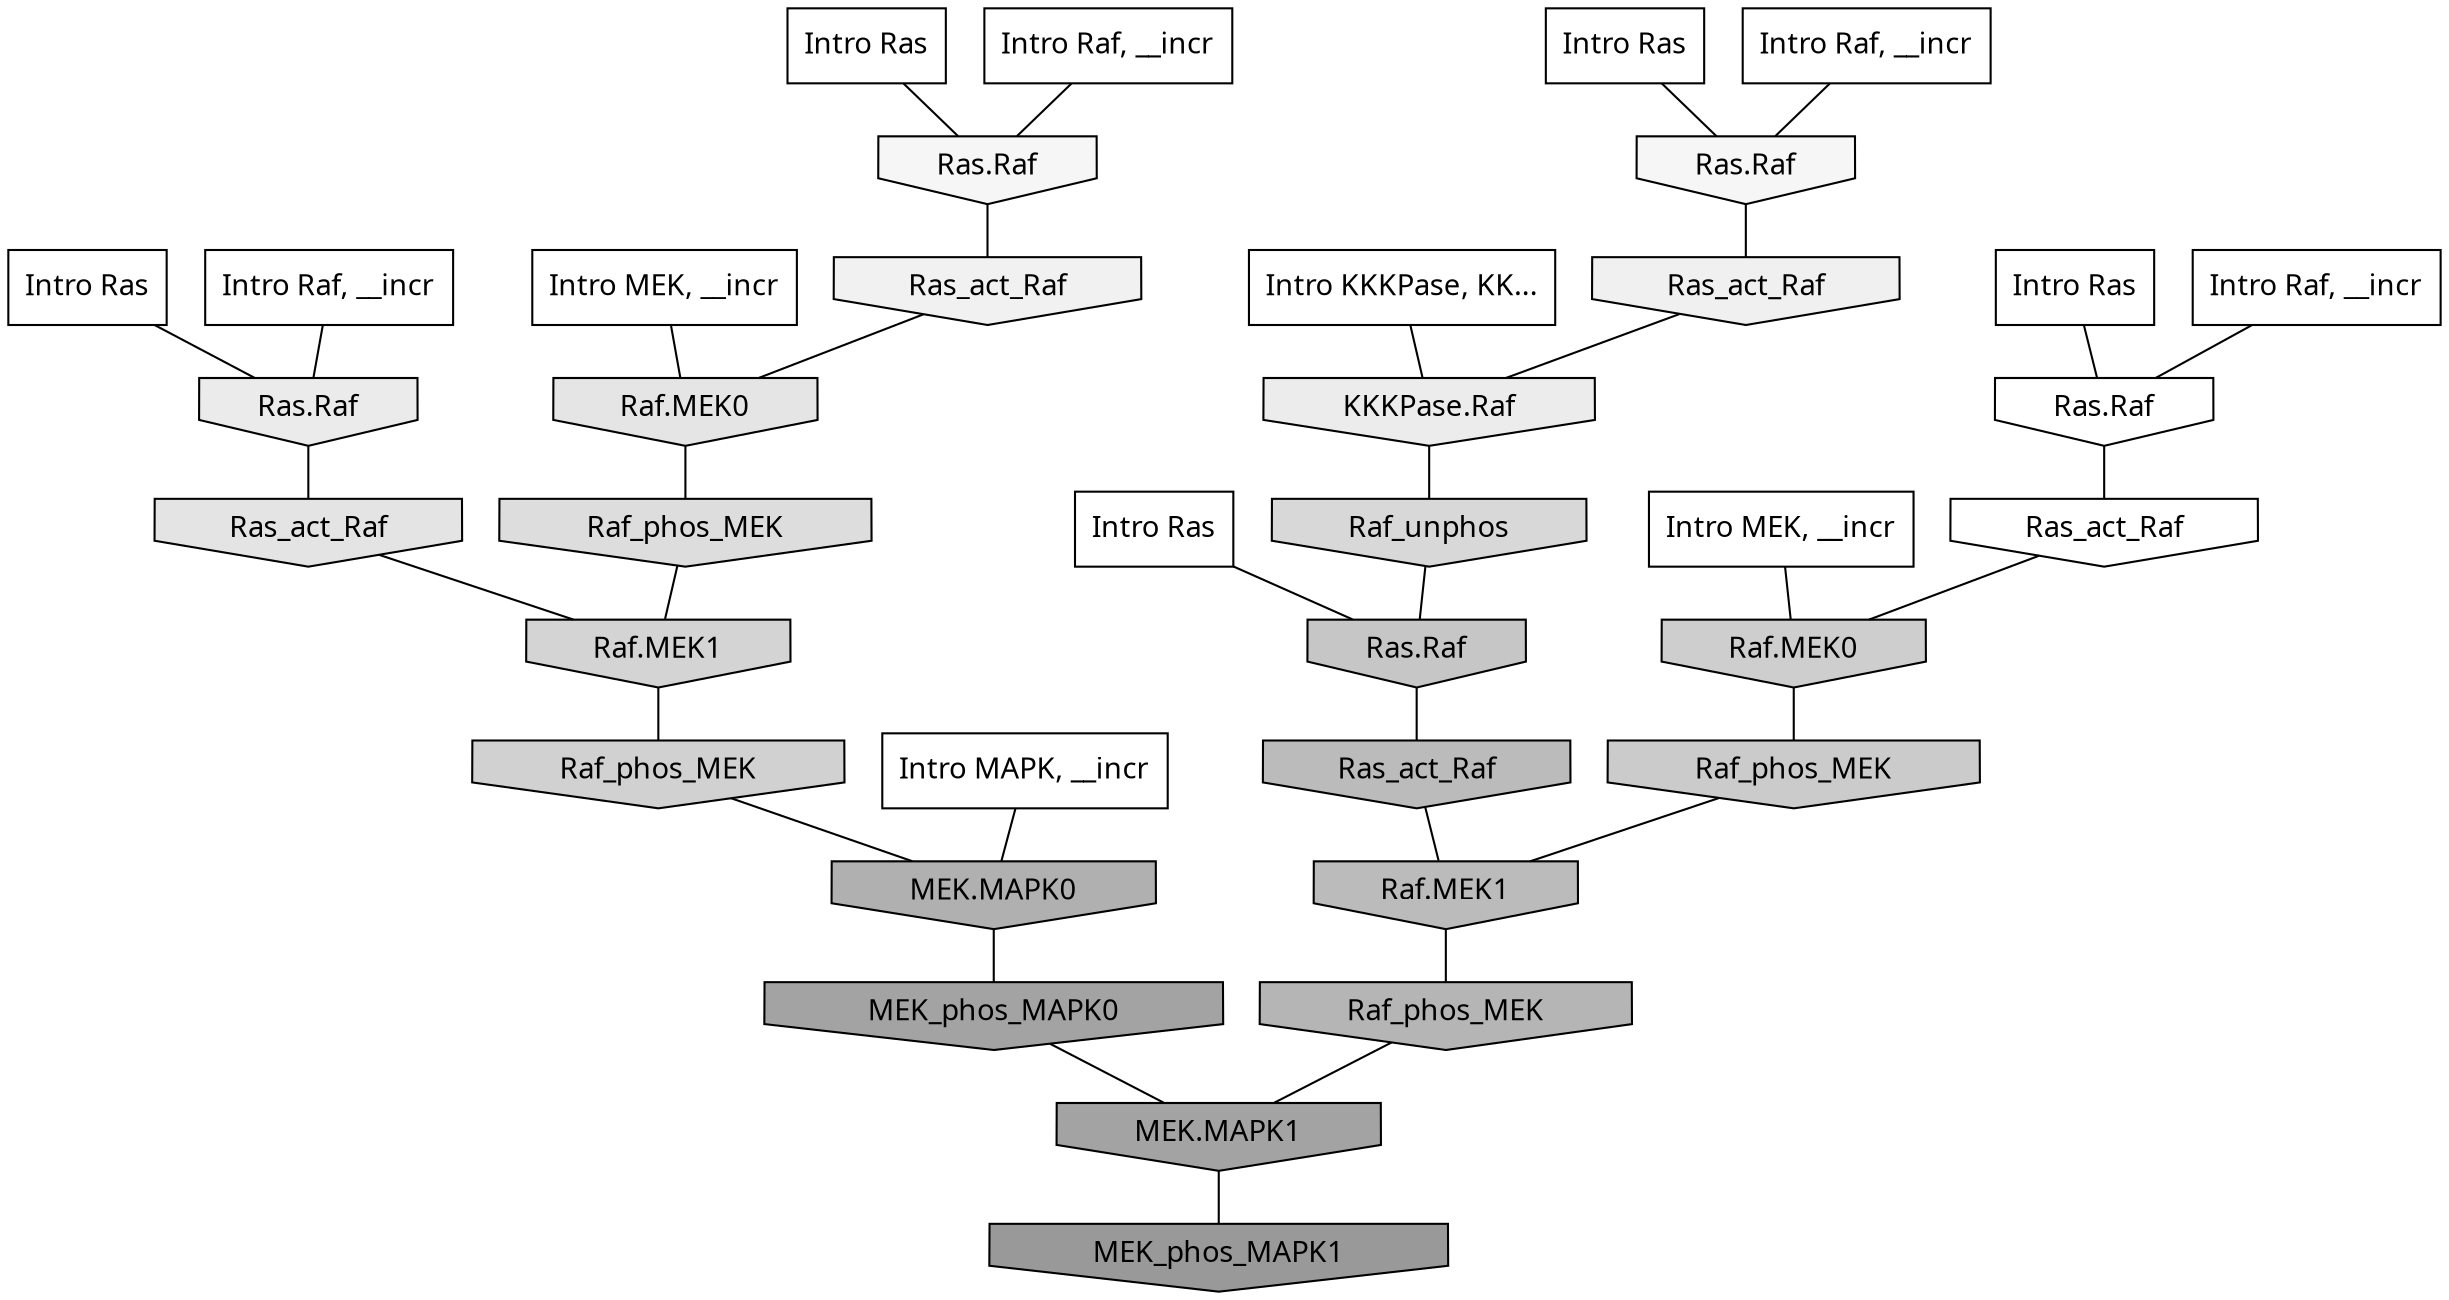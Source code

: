digraph G{
  rankdir="TB";
  ranksep=0.30;
  node [fontname="CMU Serif"];
  edge [fontname="CMU Serif"];
  
  8 [label="Intro Ras", shape=rectangle, style=filled, fillcolor="0.000 0.000 1.000"]
  
  18 [label="Intro Ras", shape=rectangle, style=filled, fillcolor="0.000 0.000 1.000"]
  
  60 [label="Intro Ras", shape=rectangle, style=filled, fillcolor="0.000 0.000 1.000"]
  
  89 [label="Intro Ras", shape=rectangle, style=filled, fillcolor="0.000 0.000 1.000"]
  
  99 [label="Intro Ras", shape=rectangle, style=filled, fillcolor="0.000 0.000 1.000"]
  
  345 [label="Intro Raf, __incr", shape=rectangle, style=filled, fillcolor="0.000 0.000 1.000"]
  
  462 [label="Intro Raf, __incr", shape=rectangle, style=filled, fillcolor="0.000 0.000 1.000"]
  
  664 [label="Intro Raf, __incr", shape=rectangle, style=filled, fillcolor="0.000 0.000 1.000"]
  
  1013 [label="Intro Raf, __incr", shape=rectangle, style=filled, fillcolor="0.000 0.000 1.000"]
  
  1586 [label="Intro MEK, __incr", shape=rectangle, style=filled, fillcolor="0.000 0.000 1.000"]
  
  2027 [label="Intro MEK, __incr", shape=rectangle, style=filled, fillcolor="0.000 0.000 1.000"]
  
  2996 [label="Intro MAPK, __incr", shape=rectangle, style=filled, fillcolor="0.000 0.000 1.000"]
  
  3146 [label="Intro KKKPase, KK...", shape=rectangle, style=filled, fillcolor="0.000 0.000 1.000"]
  
  3311 [label="Ras.Raf", shape=invhouse, style=filled, fillcolor="0.000 0.000 0.999"]
  
  3312 [label="Ras_act_Raf", shape=invhouse, style=filled, fillcolor="0.000 0.000 0.999"]
  
  3567 [label="Ras.Raf", shape=invhouse, style=filled, fillcolor="0.000 0.000 0.964"]
  
  3580 [label="Ras.Raf", shape=invhouse, style=filled, fillcolor="0.000 0.000 0.963"]
  
  3781 [label="Ras_act_Raf", shape=invhouse, style=filled, fillcolor="0.000 0.000 0.945"]
  
  3862 [label="Ras_act_Raf", shape=invhouse, style=filled, fillcolor="0.000 0.000 0.940"]
  
  4143 [label="KKKPase.Raf", shape=invhouse, style=filled, fillcolor="0.000 0.000 0.923"]
  
  4204 [label="Ras.Raf", shape=invhouse, style=filled, fillcolor="0.000 0.000 0.919"]
  
  4560 [label="Raf.MEK0", shape=invhouse, style=filled, fillcolor="0.000 0.000 0.897"]
  
  4657 [label="Ras_act_Raf", shape=invhouse, style=filled, fillcolor="0.000 0.000 0.891"]
  
  5122 [label="Raf_phos_MEK", shape=invhouse, style=filled, fillcolor="0.000 0.000 0.864"]
  
  5502 [label="Raf_unphos", shape=invhouse, style=filled, fillcolor="0.000 0.000 0.845"]
  
  5748 [label="Raf.MEK1", shape=invhouse, style=filled, fillcolor="0.000 0.000 0.832"]
  
  6057 [label="Raf_phos_MEK", shape=invhouse, style=filled, fillcolor="0.000 0.000 0.817"]
  
  6332 [label="Raf.MEK0", shape=invhouse, style=filled, fillcolor="0.000 0.000 0.806"]
  
  6649 [label="Raf_phos_MEK", shape=invhouse, style=filled, fillcolor="0.000 0.000 0.794"]
  
  7274 [label="Ras.Raf", shape=invhouse, style=filled, fillcolor="0.000 0.000 0.774"]
  
  8742 [label="Ras_act_Raf", shape=invhouse, style=filled, fillcolor="0.000 0.000 0.733"]
  
  8747 [label="Raf.MEK1", shape=invhouse, style=filled, fillcolor="0.000 0.000 0.733"]
  
  9756 [label="Raf_phos_MEK", shape=invhouse, style=filled, fillcolor="0.000 0.000 0.710"]
  
  10811 [label="MEK.MAPK0", shape=invhouse, style=filled, fillcolor="0.000 0.000 0.689"]
  
  14169 [label="MEK_phos_MAPK0", shape=invhouse, style=filled, fillcolor="0.000 0.000 0.638"]
  
  14320 [label="MEK.MAPK1", shape=invhouse, style=filled, fillcolor="0.000 0.000 0.637"]
  
  16509 [label="MEK_phos_MAPK1", shape=invhouse, style=filled, fillcolor="0.000 0.000 0.600"]
  
  
  14320 -> 16509 [dir=none, color="0.000 0.000 0.000"] 
  14169 -> 14320 [dir=none, color="0.000 0.000 0.000"] 
  10811 -> 14169 [dir=none, color="0.000 0.000 0.000"] 
  9756 -> 14320 [dir=none, color="0.000 0.000 0.000"] 
  8747 -> 9756 [dir=none, color="0.000 0.000 0.000"] 
  8742 -> 8747 [dir=none, color="0.000 0.000 0.000"] 
  7274 -> 8742 [dir=none, color="0.000 0.000 0.000"] 
  6649 -> 8747 [dir=none, color="0.000 0.000 0.000"] 
  6332 -> 6649 [dir=none, color="0.000 0.000 0.000"] 
  6057 -> 10811 [dir=none, color="0.000 0.000 0.000"] 
  5748 -> 6057 [dir=none, color="0.000 0.000 0.000"] 
  5502 -> 7274 [dir=none, color="0.000 0.000 0.000"] 
  5122 -> 5748 [dir=none, color="0.000 0.000 0.000"] 
  4657 -> 5748 [dir=none, color="0.000 0.000 0.000"] 
  4560 -> 5122 [dir=none, color="0.000 0.000 0.000"] 
  4204 -> 4657 [dir=none, color="0.000 0.000 0.000"] 
  4143 -> 5502 [dir=none, color="0.000 0.000 0.000"] 
  3862 -> 4143 [dir=none, color="0.000 0.000 0.000"] 
  3781 -> 4560 [dir=none, color="0.000 0.000 0.000"] 
  3580 -> 3862 [dir=none, color="0.000 0.000 0.000"] 
  3567 -> 3781 [dir=none, color="0.000 0.000 0.000"] 
  3312 -> 6332 [dir=none, color="0.000 0.000 0.000"] 
  3311 -> 3312 [dir=none, color="0.000 0.000 0.000"] 
  3146 -> 4143 [dir=none, color="0.000 0.000 0.000"] 
  2996 -> 10811 [dir=none, color="0.000 0.000 0.000"] 
  2027 -> 4560 [dir=none, color="0.000 0.000 0.000"] 
  1586 -> 6332 [dir=none, color="0.000 0.000 0.000"] 
  1013 -> 4204 [dir=none, color="0.000 0.000 0.000"] 
  664 -> 3580 [dir=none, color="0.000 0.000 0.000"] 
  462 -> 3311 [dir=none, color="0.000 0.000 0.000"] 
  345 -> 3567 [dir=none, color="0.000 0.000 0.000"] 
  99 -> 3311 [dir=none, color="0.000 0.000 0.000"] 
  89 -> 3580 [dir=none, color="0.000 0.000 0.000"] 
  60 -> 3567 [dir=none, color="0.000 0.000 0.000"] 
  18 -> 4204 [dir=none, color="0.000 0.000 0.000"] 
  8 -> 7274 [dir=none, color="0.000 0.000 0.000"] 
  
  }

